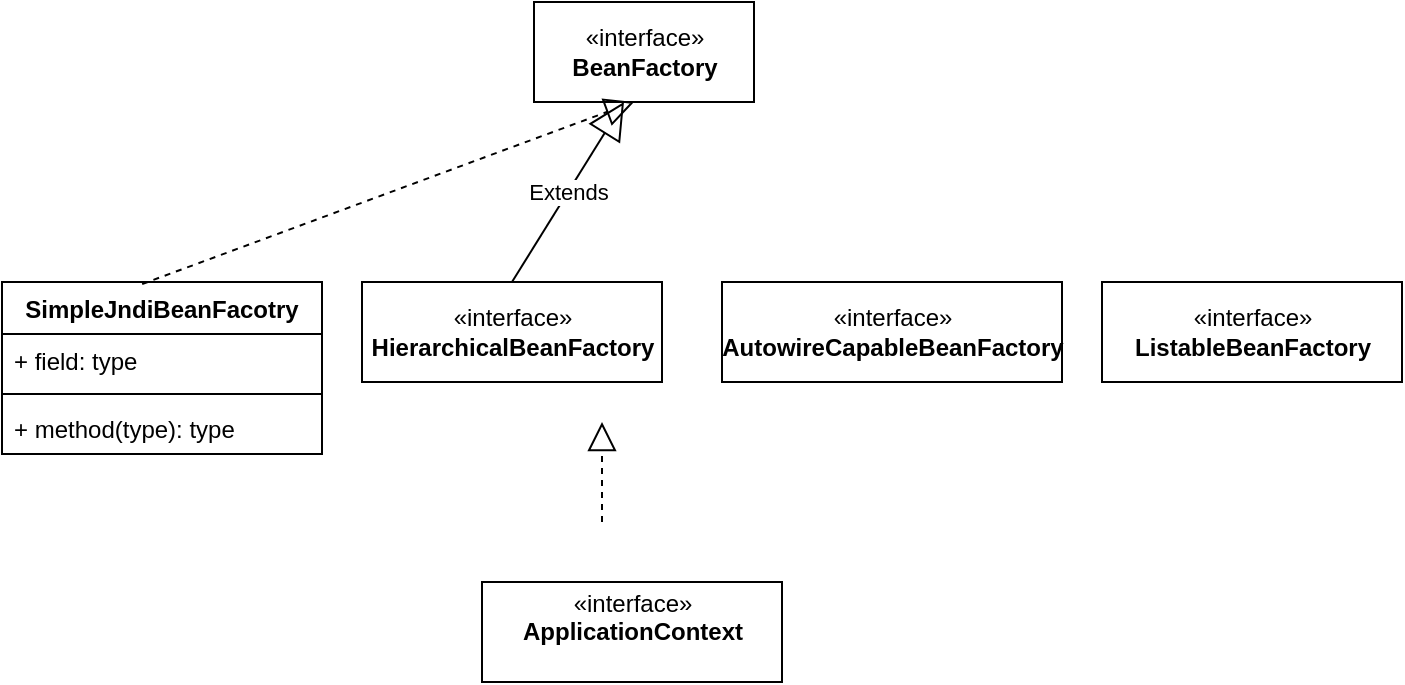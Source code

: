<mxfile version="14.9.4" type="github">
  <diagram id="C5RBs43oDa-KdzZeNtuy" name="Page-1">
    <mxGraphModel dx="1422" dy="762" grid="1" gridSize="10" guides="1" tooltips="1" connect="1" arrows="1" fold="1" page="1" pageScale="1" pageWidth="827" pageHeight="1169" math="0" shadow="0">
      <root>
        <mxCell id="WIyWlLk6GJQsqaUBKTNV-0" />
        <mxCell id="WIyWlLk6GJQsqaUBKTNV-1" parent="WIyWlLk6GJQsqaUBKTNV-0" />
        <mxCell id="BRvHJIy0aX5r0QYT1-yi-2" value="" style="endArrow=block;dashed=1;endFill=0;endSize=12;html=1;" edge="1" parent="WIyWlLk6GJQsqaUBKTNV-1">
          <mxGeometry width="160" relative="1" as="geometry">
            <mxPoint x="364" y="280" as="sourcePoint" />
            <mxPoint x="364" y="230" as="targetPoint" />
          </mxGeometry>
        </mxCell>
        <mxCell id="BRvHJIy0aX5r0QYT1-yi-3" value="«interface»&lt;br&gt;&lt;b&gt;BeanFactory&lt;br&gt;&lt;/b&gt;" style="html=1;" vertex="1" parent="WIyWlLk6GJQsqaUBKTNV-1">
          <mxGeometry x="330" y="20" width="110" height="50" as="geometry" />
        </mxCell>
        <mxCell id="BRvHJIy0aX5r0QYT1-yi-4" value="«interface»&lt;br&gt;&lt;b&gt;HierarchicalBeanFactory&lt;br&gt;&lt;/b&gt;" style="html=1;" vertex="1" parent="WIyWlLk6GJQsqaUBKTNV-1">
          <mxGeometry x="244" y="160" width="150" height="50" as="geometry" />
        </mxCell>
        <mxCell id="BRvHJIy0aX5r0QYT1-yi-5" value="«interface»&lt;br&gt;&lt;b&gt;AutowireCapableBeanFactory&lt;br&gt;&lt;/b&gt;" style="html=1;" vertex="1" parent="WIyWlLk6GJQsqaUBKTNV-1">
          <mxGeometry x="424" y="160" width="170" height="50" as="geometry" />
        </mxCell>
        <mxCell id="BRvHJIy0aX5r0QYT1-yi-6" value="«interface»&lt;br&gt;&lt;b&gt;ListableBeanFactory&lt;br&gt;&lt;/b&gt;" style="html=1;" vertex="1" parent="WIyWlLk6GJQsqaUBKTNV-1">
          <mxGeometry x="614" y="160" width="150" height="50" as="geometry" />
        </mxCell>
        <mxCell id="BRvHJIy0aX5r0QYT1-yi-7" value="«interface»&lt;br&gt;&lt;b&gt;ApplicationContext&lt;br&gt;&lt;br&gt;&lt;/b&gt;" style="html=1;" vertex="1" parent="WIyWlLk6GJQsqaUBKTNV-1">
          <mxGeometry x="304" y="310" width="150" height="50" as="geometry" />
        </mxCell>
        <mxCell id="BRvHJIy0aX5r0QYT1-yi-9" value="SimpleJndiBeanFacotry" style="swimlane;fontStyle=1;align=center;verticalAlign=top;childLayout=stackLayout;horizontal=1;startSize=26;horizontalStack=0;resizeParent=1;resizeParentMax=0;resizeLast=0;collapsible=1;marginBottom=0;" vertex="1" parent="WIyWlLk6GJQsqaUBKTNV-1">
          <mxGeometry x="64" y="160" width="160" height="86" as="geometry" />
        </mxCell>
        <mxCell id="BRvHJIy0aX5r0QYT1-yi-10" value="+ field: type" style="text;strokeColor=none;fillColor=none;align=left;verticalAlign=top;spacingLeft=4;spacingRight=4;overflow=hidden;rotatable=0;points=[[0,0.5],[1,0.5]];portConstraint=eastwest;" vertex="1" parent="BRvHJIy0aX5r0QYT1-yi-9">
          <mxGeometry y="26" width="160" height="26" as="geometry" />
        </mxCell>
        <mxCell id="BRvHJIy0aX5r0QYT1-yi-11" value="" style="line;strokeWidth=1;fillColor=none;align=left;verticalAlign=middle;spacingTop=-1;spacingLeft=3;spacingRight=3;rotatable=0;labelPosition=right;points=[];portConstraint=eastwest;" vertex="1" parent="BRvHJIy0aX5r0QYT1-yi-9">
          <mxGeometry y="52" width="160" height="8" as="geometry" />
        </mxCell>
        <mxCell id="BRvHJIy0aX5r0QYT1-yi-12" value="+ method(type): type" style="text;strokeColor=none;fillColor=none;align=left;verticalAlign=top;spacingLeft=4;spacingRight=4;overflow=hidden;rotatable=0;points=[[0,0.5],[1,0.5]];portConstraint=eastwest;" vertex="1" parent="BRvHJIy0aX5r0QYT1-yi-9">
          <mxGeometry y="60" width="160" height="26" as="geometry" />
        </mxCell>
        <mxCell id="BRvHJIy0aX5r0QYT1-yi-13" value="Extends" style="endArrow=block;endSize=16;endFill=0;html=1;exitX=0.5;exitY=0;exitDx=0;exitDy=0;entryX=0.409;entryY=1;entryDx=0;entryDy=0;entryPerimeter=0;" edge="1" parent="WIyWlLk6GJQsqaUBKTNV-1" source="BRvHJIy0aX5r0QYT1-yi-4" target="BRvHJIy0aX5r0QYT1-yi-3">
          <mxGeometry width="160" relative="1" as="geometry">
            <mxPoint x="254" y="110" as="sourcePoint" />
            <mxPoint x="414" y="110" as="targetPoint" />
          </mxGeometry>
        </mxCell>
        <mxCell id="BRvHJIy0aX5r0QYT1-yi-14" value="" style="endArrow=block;dashed=1;endFill=0;endSize=12;html=1;exitX=0.438;exitY=0.012;exitDx=0;exitDy=0;exitPerimeter=0;" edge="1" parent="WIyWlLk6GJQsqaUBKTNV-1" source="BRvHJIy0aX5r0QYT1-yi-9">
          <mxGeometry width="160" relative="1" as="geometry">
            <mxPoint x="220" y="70" as="sourcePoint" />
            <mxPoint x="380" y="70" as="targetPoint" />
          </mxGeometry>
        </mxCell>
      </root>
    </mxGraphModel>
  </diagram>
</mxfile>
